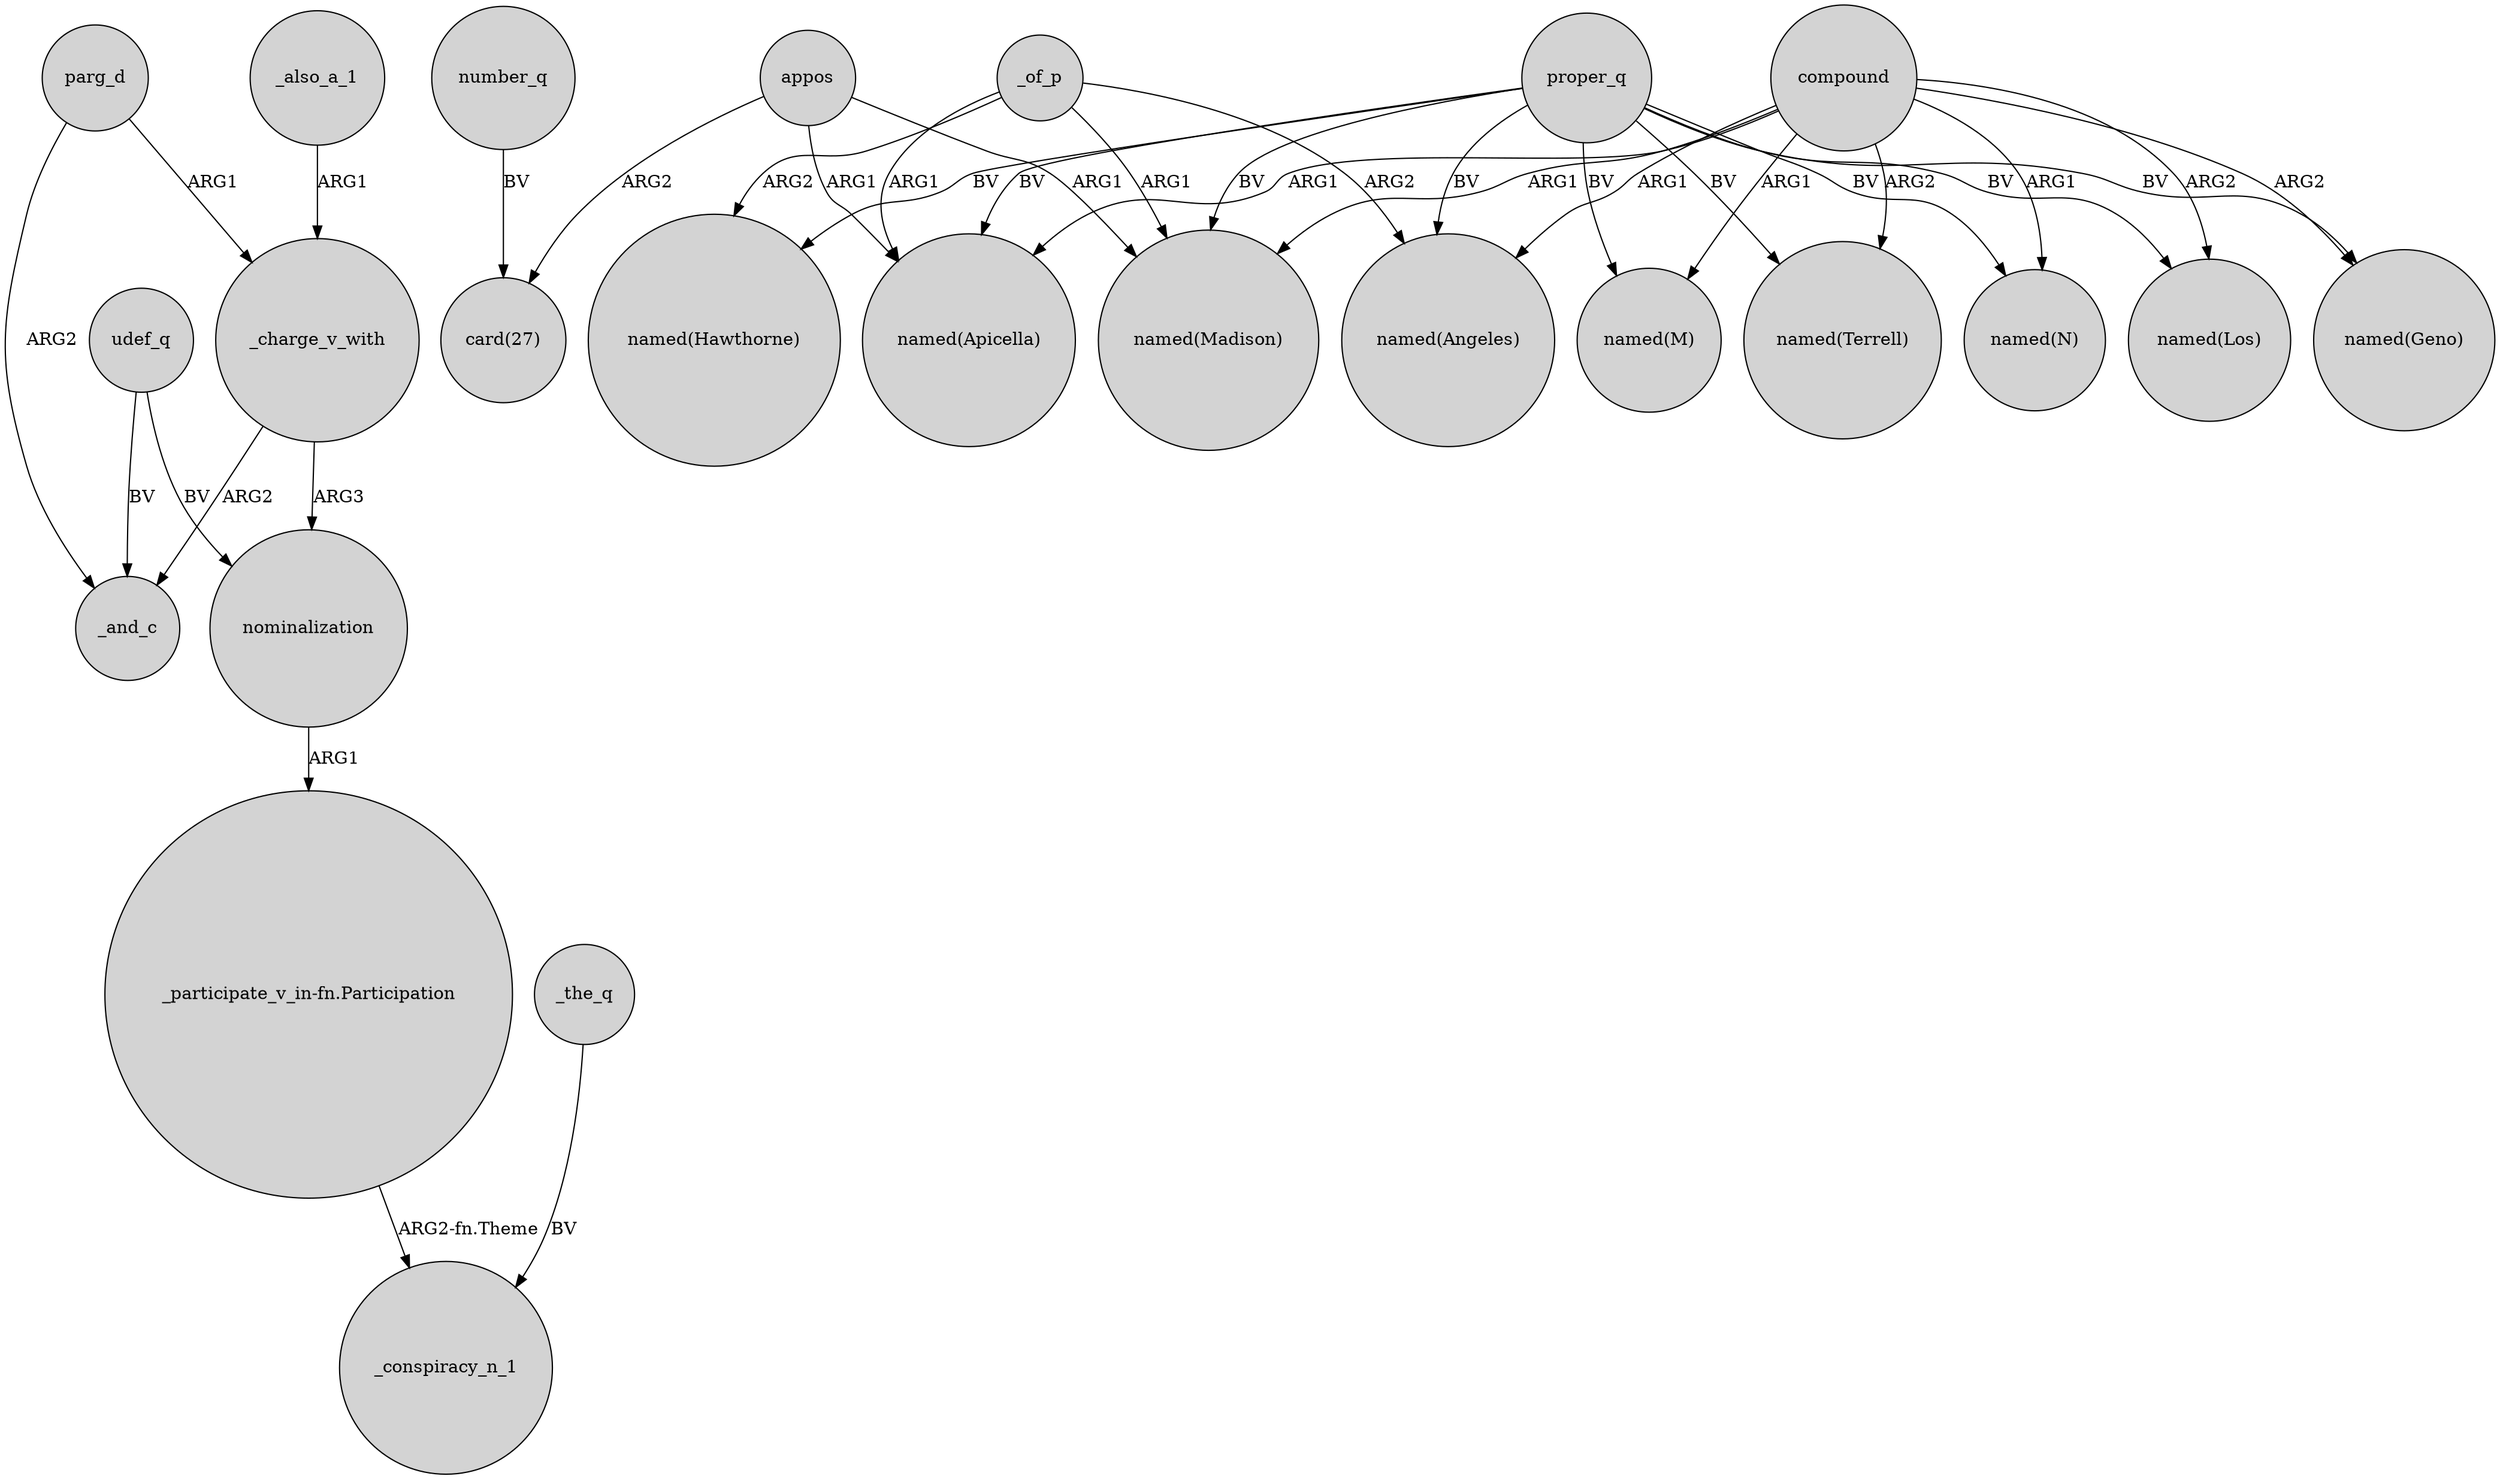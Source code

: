 digraph {
	node [shape=circle style=filled]
	"_participate_v_in-fn.Participation" -> _conspiracy_n_1 [label="ARG2-fn.Theme"]
	compound -> "named(N)" [label=ARG1]
	_also_a_1 -> _charge_v_with [label=ARG1]
	_the_q -> _conspiracy_n_1 [label=BV]
	_of_p -> "named(Angeles)" [label=ARG2]
	compound -> "named(Los)" [label=ARG2]
	proper_q -> "named(Los)" [label=BV]
	compound -> "named(Apicella)" [label=ARG1]
	compound -> "named(Geno)" [label=ARG2]
	compound -> "named(Terrell)" [label=ARG2]
	_of_p -> "named(Apicella)" [label=ARG1]
	proper_q -> "named(Madison)" [label=BV]
	proper_q -> "named(M)" [label=BV]
	proper_q -> "named(Apicella)" [label=BV]
	compound -> "named(Angeles)" [label=ARG1]
	parg_d -> _and_c [label=ARG2]
	parg_d -> _charge_v_with [label=ARG1]
	_of_p -> "named(Hawthorne)" [label=ARG2]
	_charge_v_with -> _and_c [label=ARG2]
	compound -> "named(Madison)" [label=ARG1]
	proper_q -> "named(Geno)" [label=BV]
	compound -> "named(M)" [label=ARG1]
	appos -> "named(Madison)" [label=ARG1]
	proper_q -> "named(N)" [label=BV]
	udef_q -> nominalization [label=BV]
	nominalization -> "_participate_v_in-fn.Participation" [label=ARG1]
	_charge_v_with -> nominalization [label=ARG3]
	number_q -> "card(27)" [label=BV]
	appos -> "named(Apicella)" [label=ARG1]
	proper_q -> "named(Angeles)" [label=BV]
	proper_q -> "named(Terrell)" [label=BV]
	udef_q -> _and_c [label=BV]
	_of_p -> "named(Madison)" [label=ARG1]
	proper_q -> "named(Hawthorne)" [label=BV]
	appos -> "card(27)" [label=ARG2]
}
